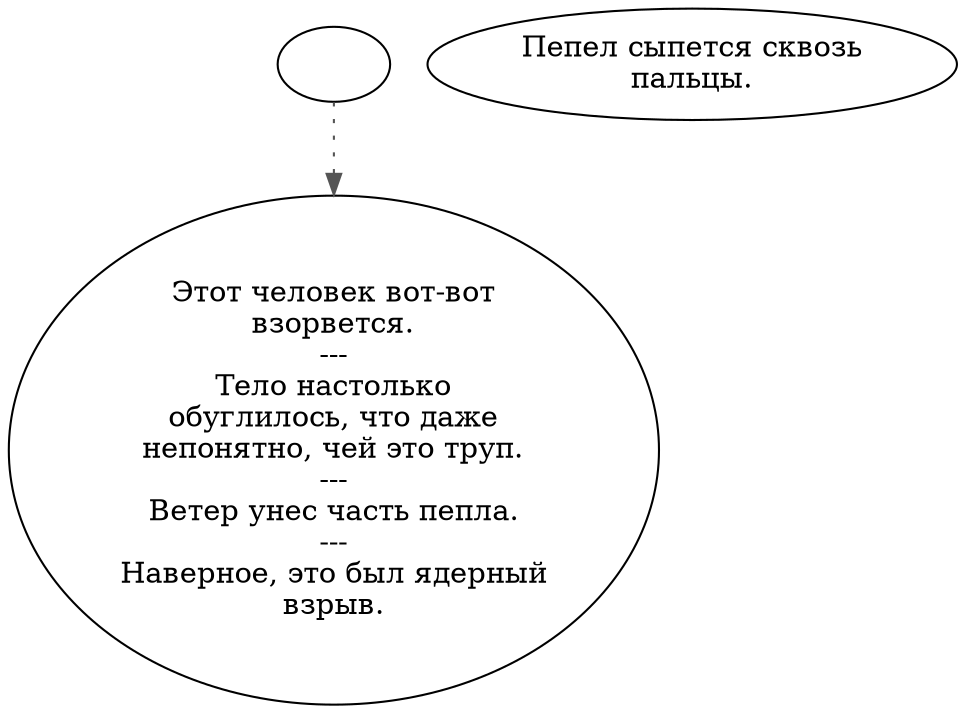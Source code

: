 digraph charbody {
  "start" [style=filled       fillcolor="#FFFFFF"       color="#000000"]
  "start" -> "look_at_p_proc" [style=dotted color="#555555"]
  "start" [label=""]
  "look_at_p_proc" [style=filled       fillcolor="#FFFFFF"       color="#000000"]
  "look_at_p_proc" [label="Этот человек вот-вот\nвзорвется.\n---\nТело настолько\nобуглилось, что даже\nнепонятно, чей это труп.\n---\nВетер унес часть пепла.\n---\nНаверное, это был ядерный\nвзрыв."]
  "use_p_proc" [style=filled       fillcolor="#FFFFFF"       color="#000000"]
  "use_p_proc" [label="Пепел сыпется сквозь\nпальцы."]
}